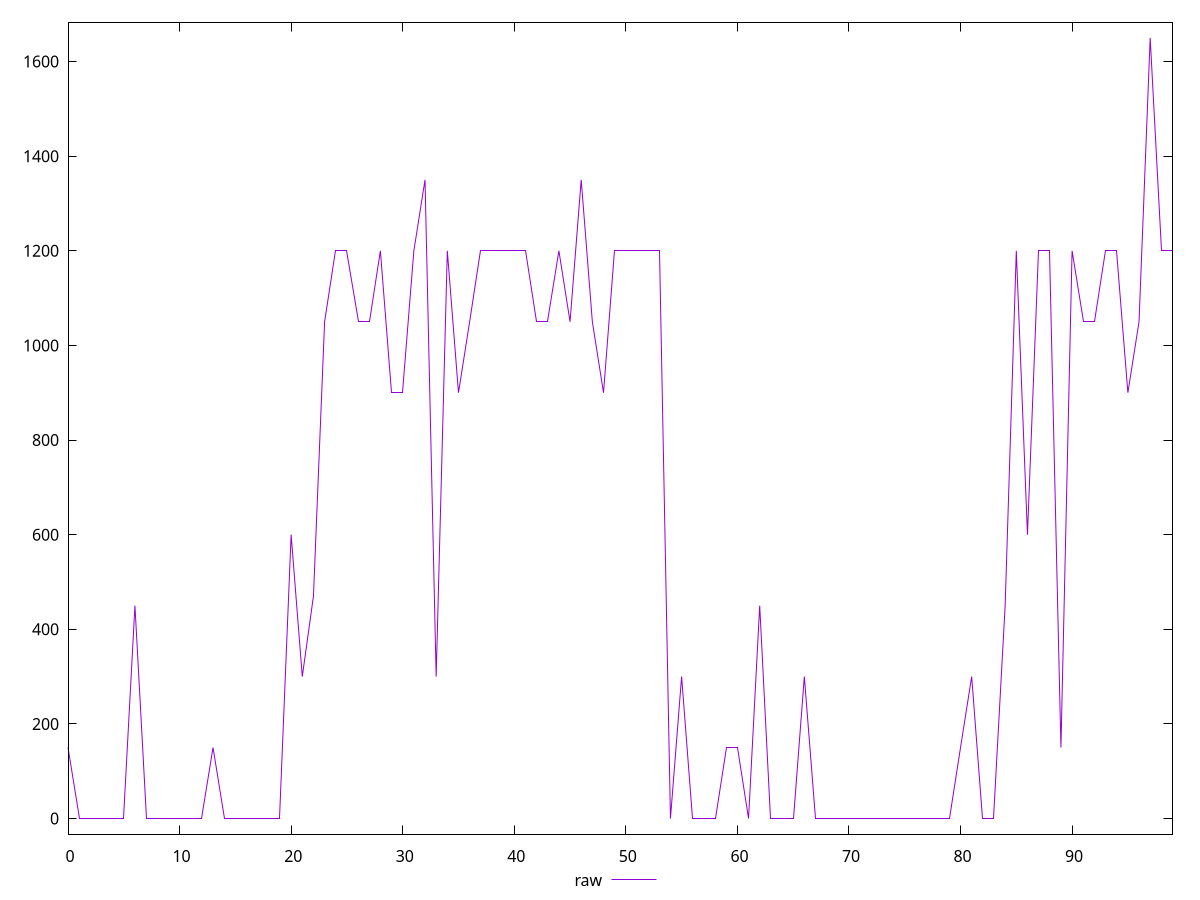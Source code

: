 reset

$raw <<EOF
0 150
1 0
2 0
3 0
4 0
5 0
6 450
7 0
8 0
9 0
10 0
11 0
12 0
13 150
14 0
15 0
16 0
17 0
18 0
19 0
20 600
21 300
22 470
23 1050
24 1200
25 1200
26 1050
27 1050
28 1200
29 900
30 900
31 1200
32 1350
33 300
34 1200
35 900
36 1050
37 1200
38 1200
39 1200
40 1200
41 1200
42 1050
43 1050
44 1200
45 1050
46 1350
47 1050
48 900
49 1200
50 1200
51 1200
52 1200
53 1200
54 0
55 300
56 0
57 0
58 0
59 150
60 150
61 0
62 450
63 0
64 0
65 0
66 300
67 0
68 0
69 0
70 0
71 0
72 0
73 0
74 0
75 0
76 0
77 0
78 0
79 0
80 150
81 300
82 0
83 0
84 450
85 1200
86 600
87 1200
88 1200
89 150
90 1200
91 1050
92 1050
93 1200
94 1200
95 900
96 1050
97 1650
98 1200
99 1200
EOF

set key outside below
set xrange [0:99]
set yrange [-33:1683]
set trange [-33:1683]
set terminal svg size 640, 500 enhanced background rgb 'white'
set output "reprap/offscreen-images/samples/pages+cached+noexternal+nomedia/raw/values.svg"

plot $raw title "raw" with line

reset
